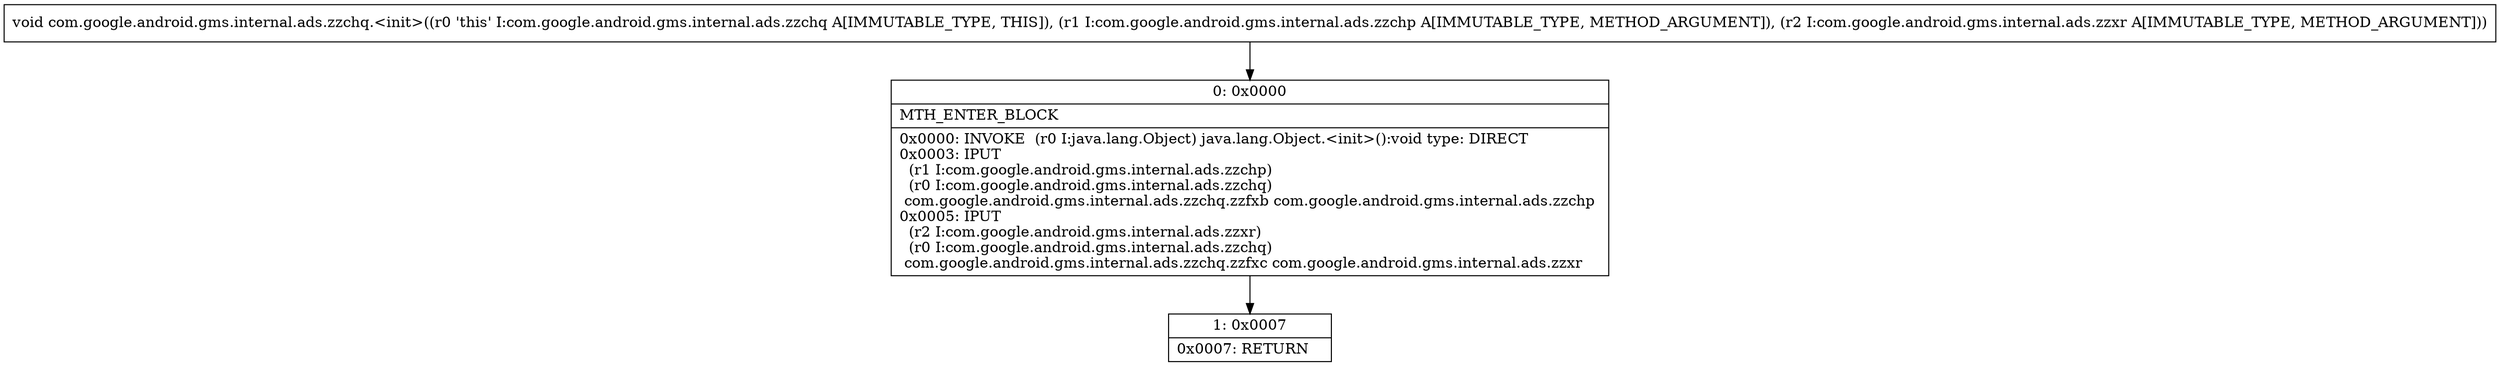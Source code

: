 digraph "CFG forcom.google.android.gms.internal.ads.zzchq.\<init\>(Lcom\/google\/android\/gms\/internal\/ads\/zzchp;Lcom\/google\/android\/gms\/internal\/ads\/zzxr;)V" {
Node_0 [shape=record,label="{0\:\ 0x0000|MTH_ENTER_BLOCK\l|0x0000: INVOKE  (r0 I:java.lang.Object) java.lang.Object.\<init\>():void type: DIRECT \l0x0003: IPUT  \l  (r1 I:com.google.android.gms.internal.ads.zzchp)\l  (r0 I:com.google.android.gms.internal.ads.zzchq)\l com.google.android.gms.internal.ads.zzchq.zzfxb com.google.android.gms.internal.ads.zzchp \l0x0005: IPUT  \l  (r2 I:com.google.android.gms.internal.ads.zzxr)\l  (r0 I:com.google.android.gms.internal.ads.zzchq)\l com.google.android.gms.internal.ads.zzchq.zzfxc com.google.android.gms.internal.ads.zzxr \l}"];
Node_1 [shape=record,label="{1\:\ 0x0007|0x0007: RETURN   \l}"];
MethodNode[shape=record,label="{void com.google.android.gms.internal.ads.zzchq.\<init\>((r0 'this' I:com.google.android.gms.internal.ads.zzchq A[IMMUTABLE_TYPE, THIS]), (r1 I:com.google.android.gms.internal.ads.zzchp A[IMMUTABLE_TYPE, METHOD_ARGUMENT]), (r2 I:com.google.android.gms.internal.ads.zzxr A[IMMUTABLE_TYPE, METHOD_ARGUMENT])) }"];
MethodNode -> Node_0;
Node_0 -> Node_1;
}


